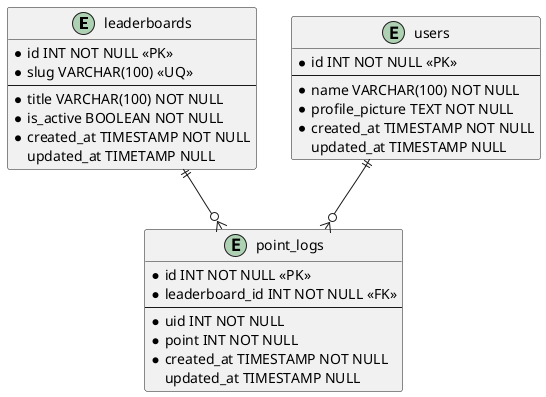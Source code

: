 @startuml Leaderboard Database Designed

entity leaderboards {
  * id INT NOT NULL <<PK>>
  * slug VARCHAR(100) <<UQ>>
  --
  * title VARCHAR(100) NOT NULL
  * is_active BOOLEAN NOT NULL
  * created_at TIMESTAMP NOT NULL
  updated_at TIMETAMP NULL
}

entity point_logs {
  * id INT NOT NULL <<PK>>
  * leaderboard_id INT NOT NULL <<FK>>
  --
  * uid INT NOT NULL
  * point INT NOT NULL
  * created_at TIMESTAMP NOT NULL
  updated_at TIMESTAMP NULL
}

entity users {
  * id INT NOT NULL <<PK>>
  --
  * name VARCHAR(100) NOT NULL
  * profile_picture TEXT NOT NULL
  * created_at TIMESTAMP NOT NULL
  updated_at TIMESTAMP NULL
}

leaderboards ||--o{ point_logs
users ||--o{ point_logs

@enduml
